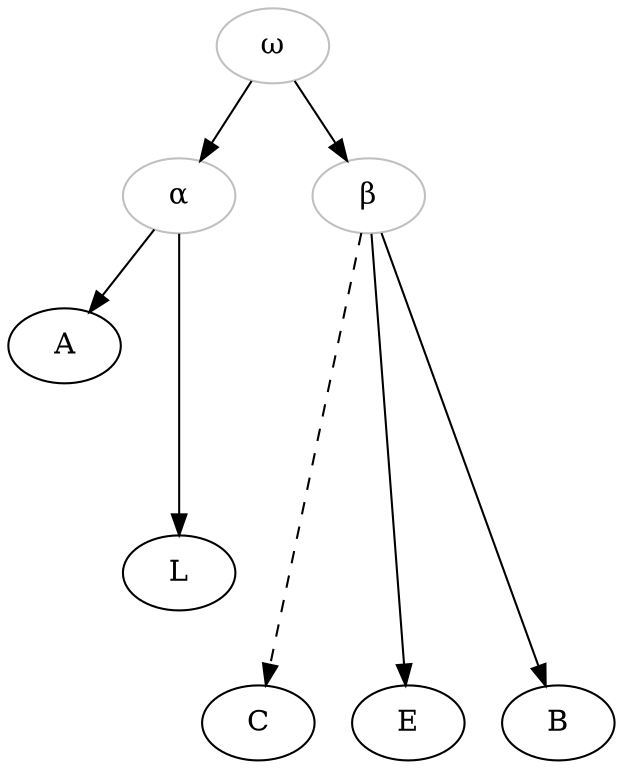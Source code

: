 digraph {
 omega-> alpha
 omega-> beta
 alpha-> A
 alpha -> L[minlen=3]
 beta-> C [minlen=4,style="dashed"]
 beta-> E [minlen=4]
 beta-> B [minlen=4]

omega[label="ω", color=grey];
alpha[label="α", color=grey];
beta[label="β", color=grey];
A[label="A"];
L[label="L"];
C[label="C"];
E[label="E"];
B[label="B"];
}

